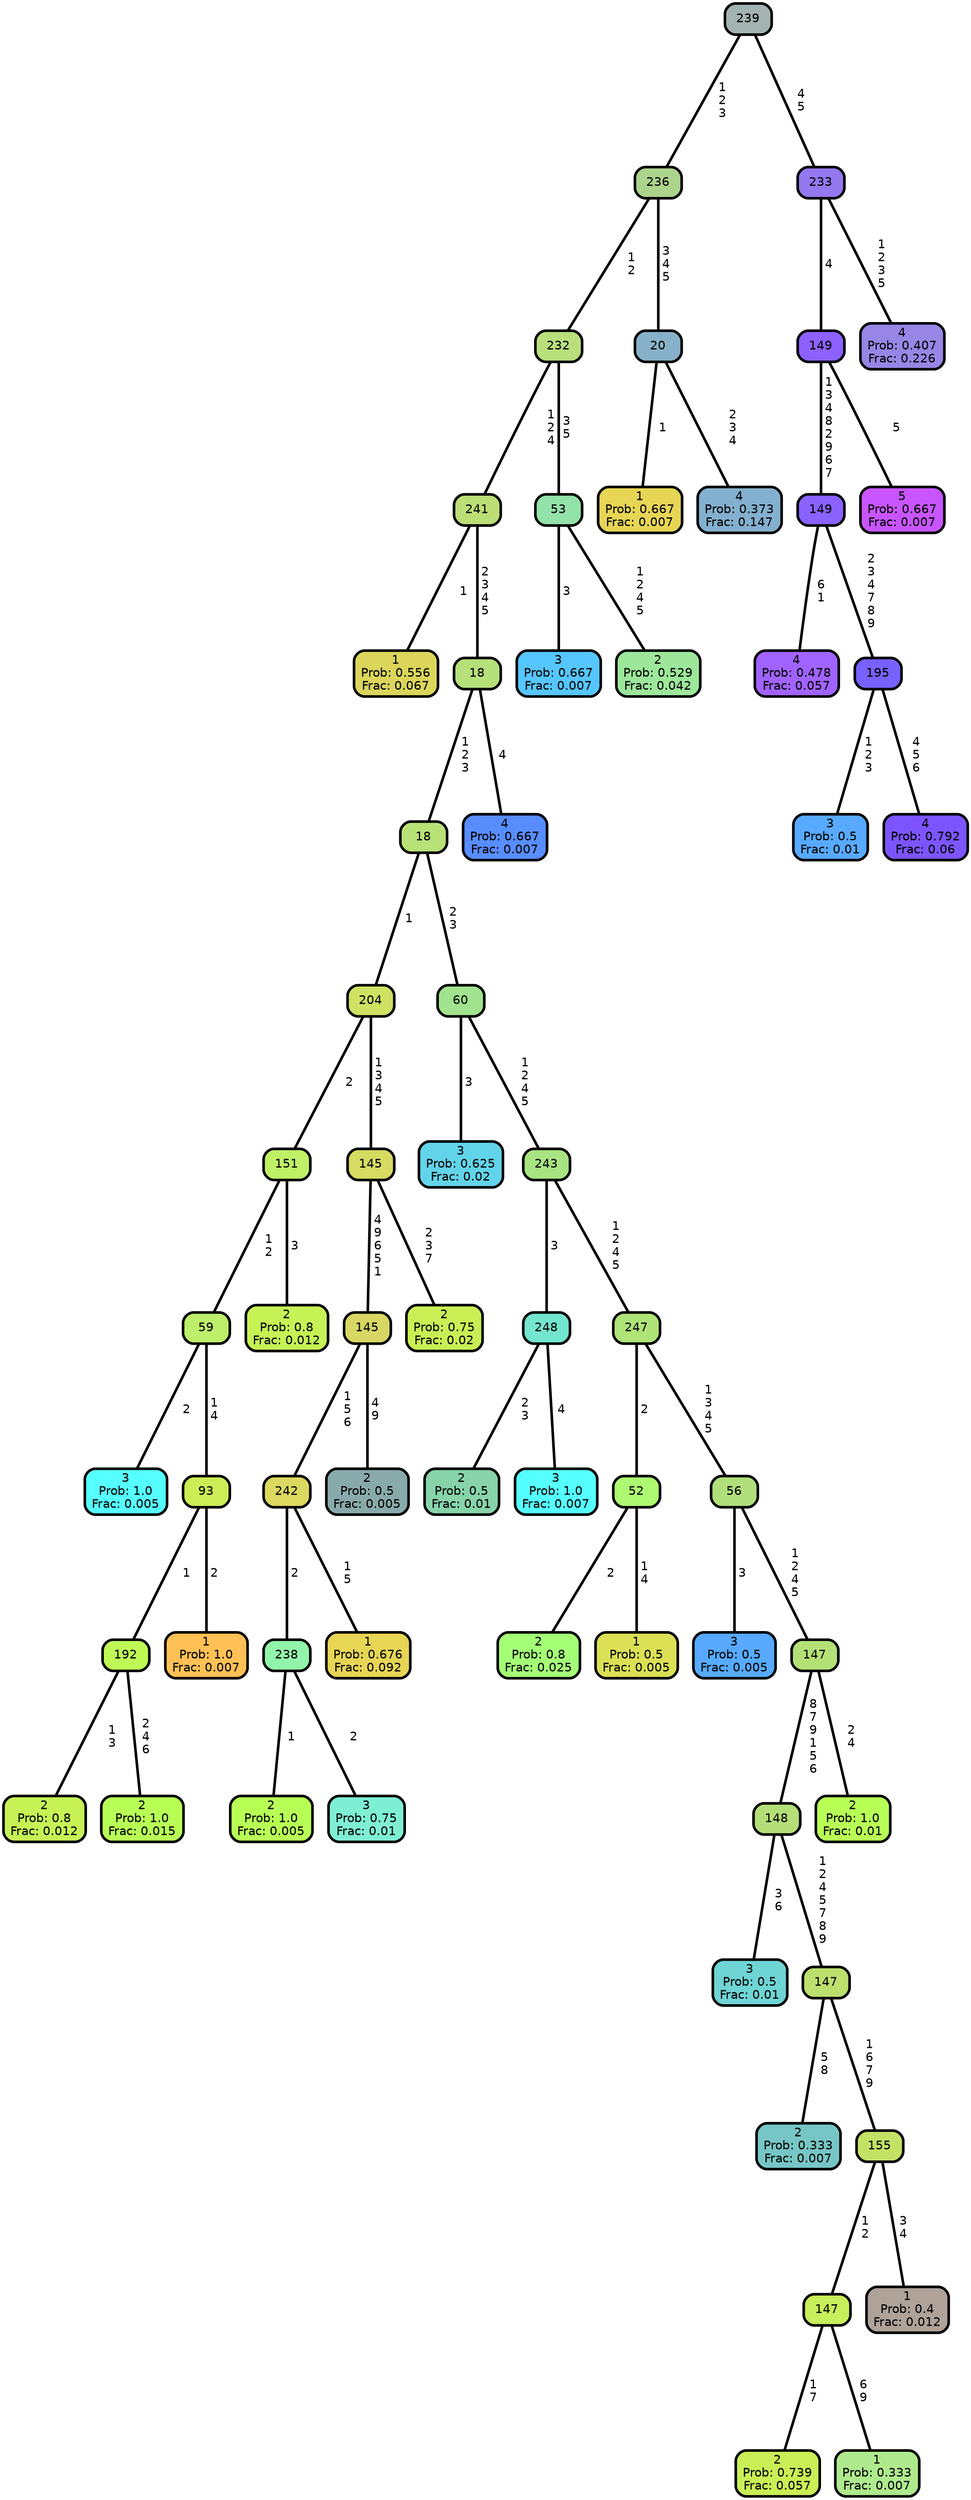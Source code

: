 graph Tree {
node [shape=box, style="filled, rounded",color="black",penwidth="3",fontcolor="black",                 fontname=helvetica] ;
graph [ranksep="0 equally", splines=straight,                 bgcolor=transparent, dpi=200] ;
edge [fontname=helvetica, color=black] ;
0 [label="1
Prob: 0.556
Frac: 0.067", fillcolor="#dbd65b"] ;
1 [label="241", fillcolor="#bcde76"] ;
2 [label="3
Prob: 1.0
Frac: 0.005", fillcolor="#55ffff"] ;
3 [label="59", fillcolor="#bdef6a"] ;
4 [label="2
Prob: 0.8
Frac: 0.012", fillcolor="#c6f255"] ;
5 [label="192", fillcolor="#bef955"] ;
6 [label="2
Prob: 1.0
Frac: 0.015", fillcolor="#b8ff55"] ;
7 [label="93", fillcolor="#cced55"] ;
8 [label="1
Prob: 1.0
Frac: 0.007", fillcolor="#ffc155"] ;
9 [label="151", fillcolor="#bff065"] ;
10 [label="2
Prob: 0.8
Frac: 0.012", fillcolor="#c6f255"] ;
11 [label="204", fillcolor="#cfe162"] ;
12 [label="2
Prob: 1.0
Frac: 0.005", fillcolor="#b8ff55"] ;
13 [label="238", fillcolor="#92f4aa"] ;
14 [label="3
Prob: 0.75
Frac: 0.01", fillcolor="#7fefd4"] ;
15 [label="242", fillcolor="#dcd960"] ;
16 [label="1
Prob: 0.676
Frac: 0.092", fillcolor="#e7d555"] ;
17 [label="145", fillcolor="#d8d764"] ;
18 [label="2
Prob: 0.5
Frac: 0.005", fillcolor="#89aaaa"] ;
19 [label="145", fillcolor="#d6db61"] ;
20 [label="2
Prob: 0.75
Frac: 0.02", fillcolor="#c9ef55"] ;
21 [label="18", fillcolor="#b8e278"] ;
22 [label="3
Prob: 0.625
Frac: 0.02", fillcolor="#62d4e9"] ;
23 [label="60", fillcolor="#a1e38e"] ;
24 [label="2
Prob: 0.5
Frac: 0.01", fillcolor="#87d4aa"] ;
25 [label="248", fillcolor="#72e6ce"] ;
26 [label="3
Prob: 1.0
Frac: 0.007", fillcolor="#55ffff"] ;
27 [label="243", fillcolor="#a9e482"] ;
28 [label="2
Prob: 0.8
Frac: 0.025", fillcolor="#a4ff77"] ;
29 [label="52", fillcolor="#adf971"] ;
30 [label="1
Prob: 0.5
Frac: 0.005", fillcolor="#dbe055"] ;
31 [label="247", fillcolor="#afe479"] ;
32 [label="3
Prob: 0.5
Frac: 0.005", fillcolor="#57aaff"] ;
33 [label="56", fillcolor="#b0df7b"] ;
34 [label="3
Prob: 0.5
Frac: 0.01", fillcolor="#6fd4d4"] ;
35 [label="148", fillcolor="#b4de78"] ;
36 [label="2
Prob: 0.333
Frac: 0.007", fillcolor="#77c6c6"] ;
37 [label="147", fillcolor="#bcdf6e"] ;
38 [label="2
Prob: 0.739
Frac: 0.057", fillcolor="#caee55"] ;
39 [label="147", fillcolor="#c7ee5b"] ;
40 [label="1
Prob: 0.333
Frac: 0.007", fillcolor="#aeea8d"] ;
41 [label="155", fillcolor="#c3e265"] ;
42 [label="1
Prob: 0.4
Frac: 0.012", fillcolor="#aea299"] ;
43 [label="147", fillcolor="#b4e175"] ;
44 [label="2
Prob: 1.0
Frac: 0.01", fillcolor="#b8ff55"] ;
45 [label="18", fillcolor="#b6e07a"] ;
46 [label="4
Prob: 0.667
Frac: 0.007", fillcolor="#588dff"] ;
47 [label="232", fillcolor="#b8df7b"] ;
48 [label="3
Prob: 0.667
Frac: 0.007", fillcolor="#56c6ff"] ;
49 [label="53", fillcolor="#93e2aa"] ;
50 [label="2
Prob: 0.529
Frac: 0.042", fillcolor="#9de79b"] ;
51 [label="236", fillcolor="#acd48d"] ;
52 [label="1
Prob: 0.667
Frac: 0.007", fillcolor="#e7d555"] ;
53 [label="20", fillcolor="#87b1c8"] ;
54 [label="4
Prob: 0.373
Frac: 0.147", fillcolor="#83b0ce"] ;
55 [label="239", fillcolor="#a3b3b1"] ;
56 [label="4
Prob: 0.478
Frac: 0.057", fillcolor="#a163ff"] ;
57 [label="149", fillcolor="#8a62ff"] ;
58 [label="3
Prob: 0.5
Frac: 0.01", fillcolor="#57aaff"] ;
59 [label="195", fillcolor="#7761ff"] ;
60 [label="4
Prob: 0.792
Frac: 0.06", fillcolor="#7c55ff"] ;
61 [label="149", fillcolor="#8d61ff"] ;
62 [label="5
Prob: 0.667
Frac: 0.007", fillcolor="#c855ff"] ;
63 [label="233", fillcolor="#9478ef"] ;
64 [label="4
Prob: 0.407
Frac: 0.226", fillcolor="#9886e6"] ;
1 -- 0 [label=" 1",penwidth=3] ;
1 -- 45 [label=" 2\n 3\n 4\n 5",penwidth=3] ;
3 -- 2 [label=" 2",penwidth=3] ;
3 -- 7 [label=" 1\n 4",penwidth=3] ;
5 -- 4 [label=" 1\n 3",penwidth=3] ;
5 -- 6 [label=" 2\n 4\n 6",penwidth=3] ;
7 -- 5 [label=" 1",penwidth=3] ;
7 -- 8 [label=" 2",penwidth=3] ;
9 -- 3 [label=" 1\n 2",penwidth=3] ;
9 -- 10 [label=" 3",penwidth=3] ;
11 -- 9 [label=" 2",penwidth=3] ;
11 -- 19 [label=" 1\n 3\n 4\n 5",penwidth=3] ;
13 -- 12 [label=" 1",penwidth=3] ;
13 -- 14 [label=" 2",penwidth=3] ;
15 -- 13 [label=" 2",penwidth=3] ;
15 -- 16 [label=" 1\n 5",penwidth=3] ;
17 -- 15 [label=" 1\n 5\n 6",penwidth=3] ;
17 -- 18 [label=" 4\n 9",penwidth=3] ;
19 -- 17 [label=" 4\n 9\n 6\n 5\n 1",penwidth=3] ;
19 -- 20 [label=" 2\n 3\n 7",penwidth=3] ;
21 -- 11 [label=" 1",penwidth=3] ;
21 -- 23 [label=" 2\n 3",penwidth=3] ;
23 -- 22 [label=" 3",penwidth=3] ;
23 -- 27 [label=" 1\n 2\n 4\n 5",penwidth=3] ;
25 -- 24 [label=" 2\n 3",penwidth=3] ;
25 -- 26 [label=" 4",penwidth=3] ;
27 -- 25 [label=" 3",penwidth=3] ;
27 -- 31 [label=" 1\n 2\n 4\n 5",penwidth=3] ;
29 -- 28 [label=" 2",penwidth=3] ;
29 -- 30 [label=" 1\n 4",penwidth=3] ;
31 -- 29 [label=" 2",penwidth=3] ;
31 -- 33 [label=" 1\n 3\n 4\n 5",penwidth=3] ;
33 -- 32 [label=" 3",penwidth=3] ;
33 -- 43 [label=" 1\n 2\n 4\n 5",penwidth=3] ;
35 -- 34 [label=" 3\n 6",penwidth=3] ;
35 -- 37 [label=" 1\n 2\n 4\n 5\n 7\n 8\n 9",penwidth=3] ;
37 -- 36 [label=" 5\n 8",penwidth=3] ;
37 -- 41 [label=" 1\n 6\n 7\n 9",penwidth=3] ;
39 -- 38 [label=" 1\n 7",penwidth=3] ;
39 -- 40 [label=" 6\n 9",penwidth=3] ;
41 -- 39 [label=" 1\n 2",penwidth=3] ;
41 -- 42 [label=" 3\n 4",penwidth=3] ;
43 -- 35 [label=" 8\n 7\n 9\n 1\n 5\n 6",penwidth=3] ;
43 -- 44 [label=" 2\n 4",penwidth=3] ;
45 -- 21 [label=" 1\n 2\n 3",penwidth=3] ;
45 -- 46 [label=" 4",penwidth=3] ;
47 -- 1 [label=" 1\n 2\n 4",penwidth=3] ;
47 -- 49 [label=" 3\n 5",penwidth=3] ;
49 -- 48 [label=" 3",penwidth=3] ;
49 -- 50 [label=" 1\n 2\n 4\n 5",penwidth=3] ;
51 -- 47 [label=" 1\n 2",penwidth=3] ;
51 -- 53 [label=" 3\n 4\n 5",penwidth=3] ;
53 -- 52 [label=" 1",penwidth=3] ;
53 -- 54 [label=" 2\n 3\n 4",penwidth=3] ;
55 -- 51 [label=" 1\n 2\n 3",penwidth=3] ;
55 -- 63 [label=" 4\n 5",penwidth=3] ;
57 -- 56 [label=" 6\n 1",penwidth=3] ;
57 -- 59 [label=" 2\n 3\n 4\n 7\n 8\n 9",penwidth=3] ;
59 -- 58 [label=" 1\n 2\n 3",penwidth=3] ;
59 -- 60 [label=" 4\n 5\n 6",penwidth=3] ;
61 -- 57 [label=" 1\n 3\n 4\n 8\n 2\n 9\n 6\n 7",penwidth=3] ;
61 -- 62 [label=" 5",penwidth=3] ;
63 -- 61 [label=" 4",penwidth=3] ;
63 -- 64 [label=" 1\n 2\n 3\n 5",penwidth=3] ;
{rank = same;}}